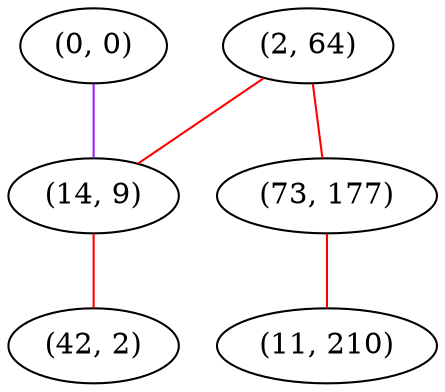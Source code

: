 graph "" {
"(0, 0)";
"(2, 64)";
"(73, 177)";
"(14, 9)";
"(11, 210)";
"(42, 2)";
"(0, 0)" -- "(14, 9)"  [color=purple, key=0, weight=4];
"(2, 64)" -- "(14, 9)"  [color=red, key=0, weight=1];
"(2, 64)" -- "(73, 177)"  [color=red, key=0, weight=1];
"(73, 177)" -- "(11, 210)"  [color=red, key=0, weight=1];
"(14, 9)" -- "(42, 2)"  [color=red, key=0, weight=1];
}
